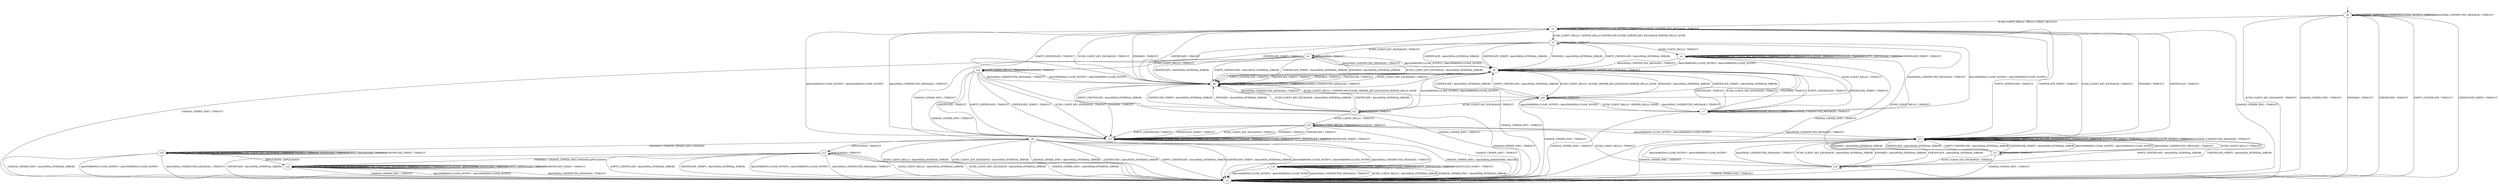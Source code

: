 digraph h5 {
s0 [label="s0"];
s1 [label="s1"];
s2 [label="s2"];
s3 [label="s3"];
s4 [label="s4"];
s5 [label="s5"];
s6 [label="s6"];
s7 [label="s7"];
s8 [label="s8"];
s9 [label="s9"];
s10 [label="s10"];
s11 [label="s11"];
s12 [label="s12"];
s13 [label="s13"];
s14 [label="s14"];
s15 [label="s15"];
s16 [label="s16"];
s17 [label="s17"];
s18 [label="s18"];
s19 [label="s19"];
s20 [label="s20"];
s21 [label="s21"];
s0 -> s1 [label="ECDH_CLIENT_HELLO / HELLO_VERIFY_REQUEST"];
s0 -> s2 [label="ECDH_CLIENT_KEY_EXCHANGE / TIMEOUT"];
s0 -> s2 [label="CHANGE_CIPHER_SPEC / TIMEOUT"];
s0 -> s2 [label="FINISHED / TIMEOUT"];
s0 -> s0 [label="APPLICATION / TIMEOUT"];
s0 -> s2 [label="CERTIFICATE / TIMEOUT"];
s0 -> s2 [label="EMPTY_CERTIFICATE / TIMEOUT"];
s0 -> s2 [label="CERTIFICATE_VERIFY / TIMEOUT"];
s0 -> s0 [label="Alert(WARNING,CLOSE_NOTIFY) / TIMEOUT"];
s0 -> s0 [label="Alert(FATAL,UNEXPECTED_MESSAGE) / TIMEOUT"];
s1 -> s3 [label="ECDH_CLIENT_HELLO / SERVER_HELLO,CERTIFICATE,ECDHE_SERVER_KEY_EXCHANGE,SERVER_HELLO_DONE"];
s1 -> s13 [label="ECDH_CLIENT_KEY_EXCHANGE / TIMEOUT"];
s1 -> s2 [label="CHANGE_CIPHER_SPEC / TIMEOUT"];
s1 -> s13 [label="FINISHED / TIMEOUT"];
s1 -> s1 [label="APPLICATION / TIMEOUT"];
s1 -> s13 [label="CERTIFICATE / TIMEOUT"];
s1 -> s13 [label="EMPTY_CERTIFICATE / TIMEOUT"];
s1 -> s13 [label="CERTIFICATE_VERIFY / TIMEOUT"];
s1 -> s1 [label="Alert(WARNING,CLOSE_NOTIFY) / TIMEOUT"];
s1 -> s1 [label="Alert(FATAL,UNEXPECTED_MESSAGE) / TIMEOUT"];
s2 -> s2 [label="ECDH_CLIENT_HELLO / TIMEOUT"];
s2 -> s2 [label="ECDH_CLIENT_KEY_EXCHANGE / TIMEOUT"];
s2 -> s2 [label="CHANGE_CIPHER_SPEC / TIMEOUT"];
s2 -> s2 [label="FINISHED / TIMEOUT"];
s2 -> s2 [label="APPLICATION / TIMEOUT"];
s2 -> s2 [label="CERTIFICATE / TIMEOUT"];
s2 -> s2 [label="EMPTY_CERTIFICATE / TIMEOUT"];
s2 -> s2 [label="CERTIFICATE_VERIFY / TIMEOUT"];
s2 -> s2 [label="Alert(WARNING,CLOSE_NOTIFY) / TIMEOUT"];
s2 -> s2 [label="Alert(FATAL,UNEXPECTED_MESSAGE) / TIMEOUT"];
s3 -> s4 [label="ECDH_CLIENT_HELLO / TIMEOUT"];
s3 -> s5 [label="ECDH_CLIENT_KEY_EXCHANGE / TIMEOUT"];
s3 -> s2 [label="CHANGE_CIPHER_SPEC / TIMEOUT"];
s3 -> s6 [label="FINISHED / Alert(FATAL,INTERNAL_ERROR)"];
s3 -> s3 [label="APPLICATION / TIMEOUT"];
s3 -> s6 [label="CERTIFICATE / Alert(FATAL,INTERNAL_ERROR)"];
s3 -> s6 [label="EMPTY_CERTIFICATE / Alert(FATAL,INTERNAL_ERROR)"];
s3 -> s6 [label="CERTIFICATE_VERIFY / Alert(FATAL,INTERNAL_ERROR)"];
s3 -> s7 [label="Alert(WARNING,CLOSE_NOTIFY) / Alert(WARNING,CLOSE_NOTIFY)"];
s3 -> s7 [label="Alert(FATAL,UNEXPECTED_MESSAGE) / TIMEOUT"];
s4 -> s4 [label="ECDH_CLIENT_HELLO / TIMEOUT"];
s4 -> s4 [label="ECDH_CLIENT_KEY_EXCHANGE / TIMEOUT"];
s4 -> s2 [label="CHANGE_CIPHER_SPEC / TIMEOUT"];
s4 -> s4 [label="FINISHED / TIMEOUT"];
s4 -> s4 [label="APPLICATION / TIMEOUT"];
s4 -> s4 [label="CERTIFICATE / TIMEOUT"];
s4 -> s4 [label="EMPTY_CERTIFICATE / TIMEOUT"];
s4 -> s4 [label="CERTIFICATE_VERIFY / TIMEOUT"];
s4 -> s6 [label="Alert(WARNING,CLOSE_NOTIFY) / Alert(WARNING,CLOSE_NOTIFY)"];
s4 -> s6 [label="Alert(FATAL,UNEXPECTED_MESSAGE) / TIMEOUT"];
s5 -> s14 [label="ECDH_CLIENT_HELLO / TIMEOUT"];
s5 -> s8 [label="ECDH_CLIENT_KEY_EXCHANGE / Alert(FATAL,INTERNAL_ERROR)"];
s5 -> s9 [label="CHANGE_CIPHER_SPEC / TIMEOUT"];
s5 -> s8 [label="FINISHED / Alert(FATAL,INTERNAL_ERROR)"];
s5 -> s5 [label="APPLICATION / TIMEOUT"];
s5 -> s8 [label="CERTIFICATE / Alert(FATAL,INTERNAL_ERROR)"];
s5 -> s8 [label="EMPTY_CERTIFICATE / Alert(FATAL,INTERNAL_ERROR)"];
s5 -> s8 [label="CERTIFICATE_VERIFY / Alert(FATAL,INTERNAL_ERROR)"];
s5 -> s6 [label="Alert(WARNING,CLOSE_NOTIFY) / Alert(WARNING,CLOSE_NOTIFY)"];
s5 -> s6 [label="Alert(FATAL,UNEXPECTED_MESSAGE) / TIMEOUT"];
s6 -> s20 [label="ECDH_CLIENT_HELLO / ECDHE_SERVER_KEY_EXCHANGE,SERVER_HELLO_DONE"];
s6 -> s8 [label="ECDH_CLIENT_KEY_EXCHANGE / TIMEOUT"];
s6 -> s2 [label="CHANGE_CIPHER_SPEC / TIMEOUT"];
s6 -> s8 [label="FINISHED / TIMEOUT"];
s6 -> s6 [label="APPLICATION / TIMEOUT"];
s6 -> s8 [label="CERTIFICATE / TIMEOUT"];
s6 -> s8 [label="EMPTY_CERTIFICATE / TIMEOUT"];
s6 -> s8 [label="CERTIFICATE_VERIFY / TIMEOUT"];
s6 -> s6 [label="Alert(WARNING,CLOSE_NOTIFY) / TIMEOUT"];
s6 -> s6 [label="Alert(FATAL,UNEXPECTED_MESSAGE) / TIMEOUT"];
s7 -> s20 [label="ECDH_CLIENT_HELLO / SERVER_HELLO_DONE"];
s7 -> s6 [label="ECDH_CLIENT_KEY_EXCHANGE / TIMEOUT"];
s7 -> s2 [label="CHANGE_CIPHER_SPEC / TIMEOUT"];
s7 -> s6 [label="FINISHED / TIMEOUT"];
s7 -> s7 [label="APPLICATION / TIMEOUT"];
s7 -> s6 [label="CERTIFICATE / TIMEOUT"];
s7 -> s6 [label="EMPTY_CERTIFICATE / TIMEOUT"];
s7 -> s6 [label="CERTIFICATE_VERIFY / TIMEOUT"];
s7 -> s7 [label="Alert(WARNING,CLOSE_NOTIFY) / TIMEOUT"];
s7 -> s7 [label="Alert(FATAL,UNEXPECTED_MESSAGE) / TIMEOUT"];
s8 -> s20 [label="ECDH_CLIENT_HELLO / CERTIFICATE,ECDHE_SERVER_KEY_EXCHANGE,SERVER_HELLO_DONE"];
s8 -> s1 [label="ECDH_CLIENT_KEY_EXCHANGE / TIMEOUT"];
s8 -> s2 [label="CHANGE_CIPHER_SPEC / TIMEOUT"];
s8 -> s1 [label="FINISHED / TIMEOUT"];
s8 -> s8 [label="APPLICATION / TIMEOUT"];
s8 -> s1 [label="CERTIFICATE / TIMEOUT"];
s8 -> s1 [label="EMPTY_CERTIFICATE / TIMEOUT"];
s8 -> s1 [label="CERTIFICATE_VERIFY / TIMEOUT"];
s8 -> s8 [label="Alert(WARNING,CLOSE_NOTIFY) / TIMEOUT"];
s8 -> s8 [label="Alert(FATAL,UNEXPECTED_MESSAGE) / TIMEOUT"];
s9 -> s2 [label="ECDH_CLIENT_HELLO / Alert(FATAL,INTERNAL_ERROR)"];
s9 -> s2 [label="ECDH_CLIENT_KEY_EXCHANGE / Alert(FATAL,INTERNAL_ERROR)"];
s9 -> s2 [label="CHANGE_CIPHER_SPEC / Alert(FATAL,INTERNAL_ERROR)"];
s9 -> s10 [label="FINISHED / CHANGE_CIPHER_SPEC,FINISHED"];
s9 -> s11 [label="APPLICATION / TIMEOUT"];
s9 -> s2 [label="CERTIFICATE / Alert(FATAL,INTERNAL_ERROR)"];
s9 -> s2 [label="EMPTY_CERTIFICATE / Alert(FATAL,INTERNAL_ERROR)"];
s9 -> s2 [label="CERTIFICATE_VERIFY / Alert(FATAL,INTERNAL_ERROR)"];
s9 -> s2 [label="Alert(WARNING,CLOSE_NOTIFY) / Alert(WARNING,CLOSE_NOTIFY)"];
s9 -> s2 [label="Alert(FATAL,UNEXPECTED_MESSAGE) / TIMEOUT"];
s10 -> s10 [label="ECDH_CLIENT_HELLO / Alert(WARNING,NO_RENEGOTIATION)"];
s10 -> s10 [label="ECDH_CLIENT_KEY_EXCHANGE / TIMEOUT"];
s10 -> s2 [label="CHANGE_CIPHER_SPEC / Alert(FATAL,INTERNAL_ERROR)"];
s10 -> s10 [label="FINISHED / TIMEOUT"];
s10 -> s12 [label="APPLICATION / APPLICATION"];
s10 -> s10 [label="CERTIFICATE / TIMEOUT"];
s10 -> s10 [label="EMPTY_CERTIFICATE / TIMEOUT"];
s10 -> s10 [label="CERTIFICATE_VERIFY / TIMEOUT"];
s10 -> s2 [label="Alert(WARNING,CLOSE_NOTIFY) / Alert(WARNING,CLOSE_NOTIFY)"];
s10 -> s2 [label="Alert(FATAL,UNEXPECTED_MESSAGE) / TIMEOUT"];
s11 -> s2 [label="ECDH_CLIENT_HELLO / Alert(FATAL,INTERNAL_ERROR)"];
s11 -> s2 [label="ECDH_CLIENT_KEY_EXCHANGE / Alert(FATAL,INTERNAL_ERROR)"];
s11 -> s2 [label="CHANGE_CIPHER_SPEC / Alert(FATAL,INTERNAL_ERROR)"];
s11 -> s12 [label="FINISHED / CHANGE_CIPHER_SPEC,FINISHED,APPLICATION"];
s11 -> s11 [label="APPLICATION / TIMEOUT"];
s11 -> s2 [label="CERTIFICATE / Alert(FATAL,INTERNAL_ERROR)"];
s11 -> s2 [label="EMPTY_CERTIFICATE / Alert(FATAL,INTERNAL_ERROR)"];
s11 -> s2 [label="CERTIFICATE_VERIFY / Alert(FATAL,INTERNAL_ERROR)"];
s11 -> s2 [label="Alert(WARNING,CLOSE_NOTIFY) / Alert(WARNING,CLOSE_NOTIFY)"];
s11 -> s2 [label="Alert(FATAL,UNEXPECTED_MESSAGE) / TIMEOUT"];
s12 -> s12 [label="ECDH_CLIENT_HELLO / Alert(WARNING,NO_RENEGOTIATION)"];
s12 -> s12 [label="ECDH_CLIENT_KEY_EXCHANGE / TIMEOUT"];
s12 -> s2 [label="CHANGE_CIPHER_SPEC / TIMEOUT"];
s12 -> s12 [label="FINISHED / TIMEOUT"];
s12 -> s12 [label="APPLICATION / APPLICATION"];
s12 -> s12 [label="CERTIFICATE / TIMEOUT"];
s12 -> s12 [label="EMPTY_CERTIFICATE / TIMEOUT"];
s12 -> s12 [label="CERTIFICATE_VERIFY / TIMEOUT"];
s12 -> s2 [label="Alert(WARNING,CLOSE_NOTIFY) / Alert(WARNING,CLOSE_NOTIFY)"];
s12 -> s2 [label="Alert(FATAL,UNEXPECTED_MESSAGE) / TIMEOUT"];
s13 -> s17 [label="ECDH_CLIENT_HELLO / TIMEOUT"];
s13 -> s13 [label="ECDH_CLIENT_KEY_EXCHANGE / TIMEOUT"];
s13 -> s2 [label="CHANGE_CIPHER_SPEC / TIMEOUT"];
s13 -> s13 [label="FINISHED / TIMEOUT"];
s13 -> s13 [label="APPLICATION / TIMEOUT"];
s13 -> s13 [label="CERTIFICATE / TIMEOUT"];
s13 -> s13 [label="EMPTY_CERTIFICATE / TIMEOUT"];
s13 -> s13 [label="CERTIFICATE_VERIFY / TIMEOUT"];
s13 -> s13 [label="Alert(WARNING,CLOSE_NOTIFY) / TIMEOUT"];
s13 -> s13 [label="Alert(FATAL,UNEXPECTED_MESSAGE) / TIMEOUT"];
s14 -> s14 [label="ECDH_CLIENT_HELLO / TIMEOUT"];
s14 -> s15 [label="ECDH_CLIENT_KEY_EXCHANGE / TIMEOUT"];
s14 -> s16 [label="CHANGE_CIPHER_SPEC / TIMEOUT"];
s14 -> s15 [label="FINISHED / TIMEOUT"];
s14 -> s14 [label="APPLICATION / TIMEOUT"];
s14 -> s15 [label="CERTIFICATE / TIMEOUT"];
s14 -> s15 [label="EMPTY_CERTIFICATE / TIMEOUT"];
s14 -> s15 [label="CERTIFICATE_VERIFY / TIMEOUT"];
s14 -> s8 [label="Alert(WARNING,CLOSE_NOTIFY) / Alert(WARNING,CLOSE_NOTIFY)"];
s14 -> s8 [label="Alert(FATAL,UNEXPECTED_MESSAGE) / TIMEOUT"];
s15 -> s15 [label="ECDH_CLIENT_HELLO / TIMEOUT"];
s15 -> s15 [label="ECDH_CLIENT_KEY_EXCHANGE / TIMEOUT"];
s15 -> s2 [label="CHANGE_CIPHER_SPEC / Alert(FATAL,HANDSHAKE_FAILURE)"];
s15 -> s15 [label="FINISHED / TIMEOUT"];
s15 -> s15 [label="APPLICATION / TIMEOUT"];
s15 -> s15 [label="CERTIFICATE / TIMEOUT"];
s15 -> s15 [label="EMPTY_CERTIFICATE / TIMEOUT"];
s15 -> s15 [label="CERTIFICATE_VERIFY / TIMEOUT"];
s15 -> s1 [label="Alert(WARNING,CLOSE_NOTIFY) / Alert(WARNING,CLOSE_NOTIFY)"];
s15 -> s1 [label="Alert(FATAL,UNEXPECTED_MESSAGE) / TIMEOUT"];
s16 -> s2 [label="ECDH_CLIENT_HELLO / Alert(FATAL,INTERNAL_ERROR)"];
s16 -> s16 [label="ECDH_CLIENT_KEY_EXCHANGE / TIMEOUT"];
s16 -> s2 [label="CHANGE_CIPHER_SPEC / Alert(FATAL,INTERNAL_ERROR)"];
s16 -> s16 [label="FINISHED / TIMEOUT"];
s16 -> s16 [label="APPLICATION / TIMEOUT"];
s16 -> s16 [label="CERTIFICATE / TIMEOUT"];
s16 -> s16 [label="EMPTY_CERTIFICATE / TIMEOUT"];
s16 -> s16 [label="CERTIFICATE_VERIFY / TIMEOUT"];
s16 -> s2 [label="Alert(WARNING,CLOSE_NOTIFY) / Alert(WARNING,CLOSE_NOTIFY)"];
s16 -> s2 [label="Alert(FATAL,UNEXPECTED_MESSAGE) / TIMEOUT"];
s17 -> s4 [label="ECDH_CLIENT_HELLO / TIMEOUT"];
s17 -> s18 [label="ECDH_CLIENT_KEY_EXCHANGE / TIMEOUT"];
s17 -> s2 [label="CHANGE_CIPHER_SPEC / TIMEOUT"];
s17 -> s13 [label="FINISHED / Alert(FATAL,INTERNAL_ERROR)"];
s17 -> s17 [label="APPLICATION / TIMEOUT"];
s17 -> s13 [label="CERTIFICATE / Alert(FATAL,INTERNAL_ERROR)"];
s17 -> s13 [label="EMPTY_CERTIFICATE / Alert(FATAL,INTERNAL_ERROR)"];
s17 -> s13 [label="CERTIFICATE_VERIFY / Alert(FATAL,INTERNAL_ERROR)"];
s17 -> s13 [label="Alert(WARNING,CLOSE_NOTIFY) / Alert(WARNING,CLOSE_NOTIFY)"];
s17 -> s13 [label="Alert(FATAL,UNEXPECTED_MESSAGE) / TIMEOUT"];
s18 -> s19 [label="ECDH_CLIENT_HELLO / TIMEOUT"];
s18 -> s13 [label="ECDH_CLIENT_KEY_EXCHANGE / Alert(FATAL,INTERNAL_ERROR)"];
s18 -> s2 [label="CHANGE_CIPHER_SPEC / TIMEOUT"];
s18 -> s13 [label="FINISHED / Alert(FATAL,INTERNAL_ERROR)"];
s18 -> s18 [label="APPLICATION / TIMEOUT"];
s18 -> s13 [label="CERTIFICATE / Alert(FATAL,INTERNAL_ERROR)"];
s18 -> s13 [label="EMPTY_CERTIFICATE / Alert(FATAL,INTERNAL_ERROR)"];
s18 -> s13 [label="CERTIFICATE_VERIFY / Alert(FATAL,INTERNAL_ERROR)"];
s18 -> s13 [label="Alert(WARNING,CLOSE_NOTIFY) / Alert(WARNING,CLOSE_NOTIFY)"];
s18 -> s13 [label="Alert(FATAL,UNEXPECTED_MESSAGE) / TIMEOUT"];
s19 -> s19 [label="ECDH_CLIENT_HELLO / TIMEOUT"];
s19 -> s15 [label="ECDH_CLIENT_KEY_EXCHANGE / TIMEOUT"];
s19 -> s2 [label="CHANGE_CIPHER_SPEC / TIMEOUT"];
s19 -> s15 [label="FINISHED / TIMEOUT"];
s19 -> s19 [label="APPLICATION / TIMEOUT"];
s19 -> s15 [label="CERTIFICATE / TIMEOUT"];
s19 -> s15 [label="EMPTY_CERTIFICATE / TIMEOUT"];
s19 -> s15 [label="CERTIFICATE_VERIFY / TIMEOUT"];
s19 -> s13 [label="Alert(WARNING,CLOSE_NOTIFY) / Alert(WARNING,CLOSE_NOTIFY)"];
s19 -> s13 [label="Alert(FATAL,UNEXPECTED_MESSAGE) / TIMEOUT"];
s20 -> s4 [label="ECDH_CLIENT_HELLO / TIMEOUT"];
s20 -> s21 [label="ECDH_CLIENT_KEY_EXCHANGE / TIMEOUT"];
s20 -> s2 [label="CHANGE_CIPHER_SPEC / TIMEOUT"];
s20 -> s6 [label="FINISHED / Alert(FATAL,INTERNAL_ERROR)"];
s20 -> s20 [label="APPLICATION / TIMEOUT"];
s20 -> s6 [label="CERTIFICATE / Alert(FATAL,INTERNAL_ERROR)"];
s20 -> s6 [label="EMPTY_CERTIFICATE / Alert(FATAL,INTERNAL_ERROR)"];
s20 -> s6 [label="CERTIFICATE_VERIFY / Alert(FATAL,INTERNAL_ERROR)"];
s20 -> s7 [label="Alert(WARNING,CLOSE_NOTIFY) / Alert(WARNING,CLOSE_NOTIFY)"];
s20 -> s7 [label="Alert(FATAL,UNEXPECTED_MESSAGE) / TIMEOUT"];
s21 -> s19 [label="ECDH_CLIENT_HELLO / TIMEOUT"];
s21 -> s8 [label="ECDH_CLIENT_KEY_EXCHANGE / Alert(FATAL,INTERNAL_ERROR)"];
s21 -> s2 [label="CHANGE_CIPHER_SPEC / TIMEOUT"];
s21 -> s8 [label="FINISHED / Alert(FATAL,INTERNAL_ERROR)"];
s21 -> s21 [label="APPLICATION / TIMEOUT"];
s21 -> s8 [label="CERTIFICATE / Alert(FATAL,INTERNAL_ERROR)"];
s21 -> s8 [label="EMPTY_CERTIFICATE / Alert(FATAL,INTERNAL_ERROR)"];
s21 -> s8 [label="CERTIFICATE_VERIFY / Alert(FATAL,INTERNAL_ERROR)"];
s21 -> s6 [label="Alert(WARNING,CLOSE_NOTIFY) / Alert(WARNING,CLOSE_NOTIFY)"];
s21 -> s6 [label="Alert(FATAL,UNEXPECTED_MESSAGE) / TIMEOUT"];
__start0 [shape=none, label=""];
__start0 -> s0 [label=""];
}
